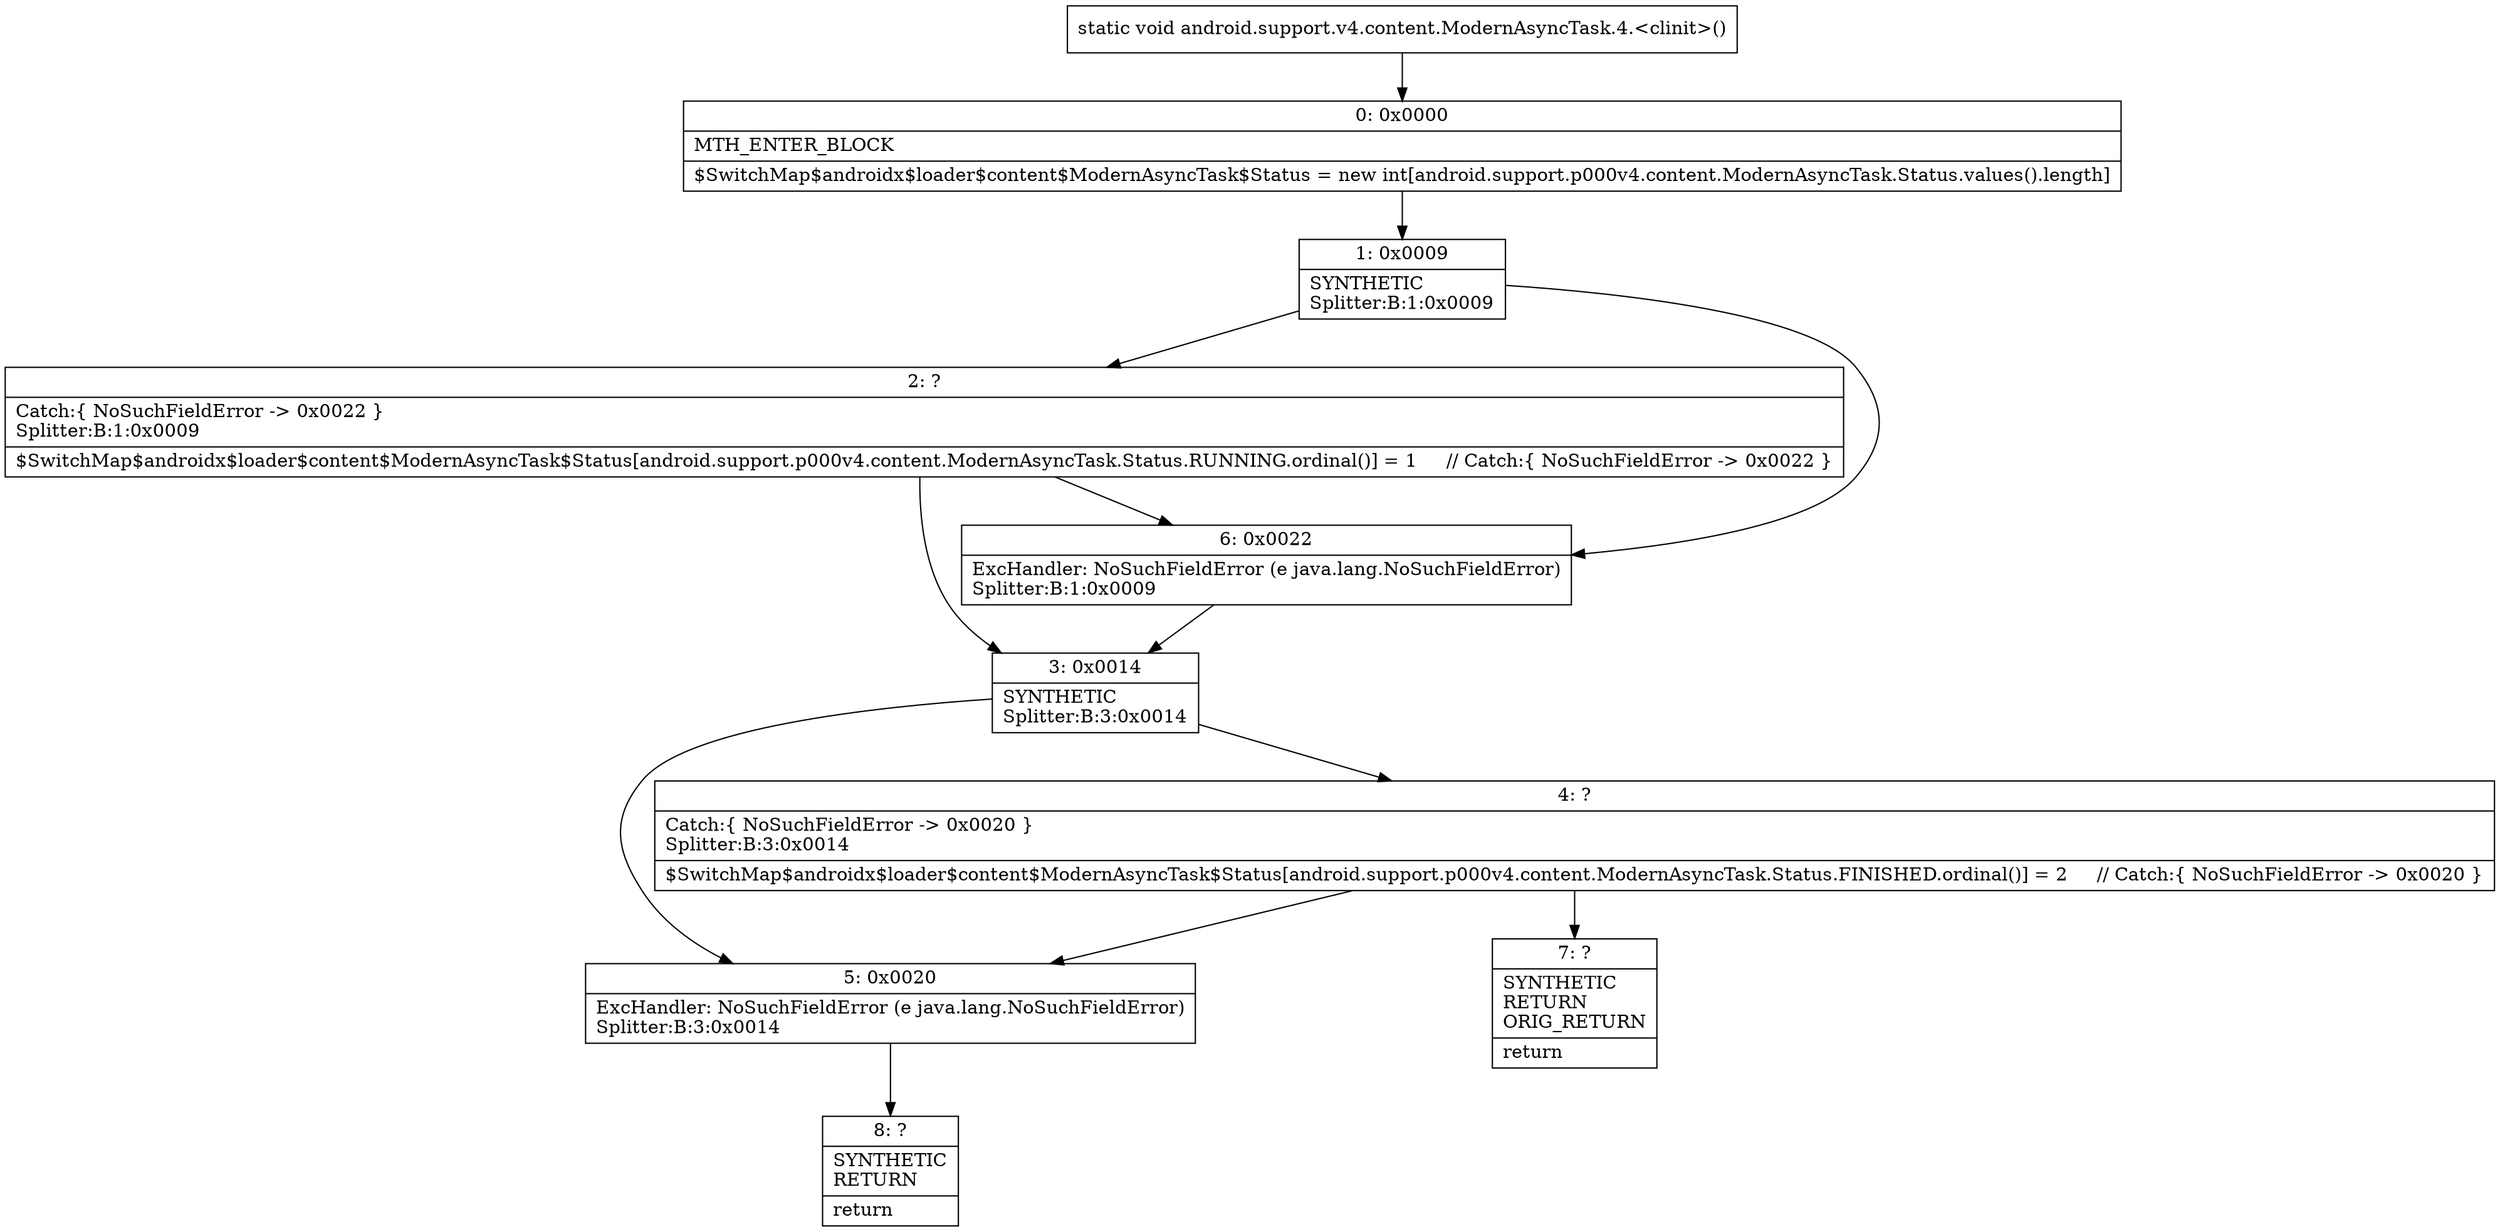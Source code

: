 digraph "CFG forandroid.support.v4.content.ModernAsyncTask.4.\<clinit\>()V" {
Node_0 [shape=record,label="{0\:\ 0x0000|MTH_ENTER_BLOCK\l|$SwitchMap$androidx$loader$content$ModernAsyncTask$Status = new int[android.support.p000v4.content.ModernAsyncTask.Status.values().length]\l}"];
Node_1 [shape=record,label="{1\:\ 0x0009|SYNTHETIC\lSplitter:B:1:0x0009\l}"];
Node_2 [shape=record,label="{2\:\ ?|Catch:\{ NoSuchFieldError \-\> 0x0022 \}\lSplitter:B:1:0x0009\l|$SwitchMap$androidx$loader$content$ModernAsyncTask$Status[android.support.p000v4.content.ModernAsyncTask.Status.RUNNING.ordinal()] = 1     \/\/ Catch:\{ NoSuchFieldError \-\> 0x0022 \}\l}"];
Node_3 [shape=record,label="{3\:\ 0x0014|SYNTHETIC\lSplitter:B:3:0x0014\l}"];
Node_4 [shape=record,label="{4\:\ ?|Catch:\{ NoSuchFieldError \-\> 0x0020 \}\lSplitter:B:3:0x0014\l|$SwitchMap$androidx$loader$content$ModernAsyncTask$Status[android.support.p000v4.content.ModernAsyncTask.Status.FINISHED.ordinal()] = 2     \/\/ Catch:\{ NoSuchFieldError \-\> 0x0020 \}\l}"];
Node_5 [shape=record,label="{5\:\ 0x0020|ExcHandler: NoSuchFieldError (e java.lang.NoSuchFieldError)\lSplitter:B:3:0x0014\l}"];
Node_6 [shape=record,label="{6\:\ 0x0022|ExcHandler: NoSuchFieldError (e java.lang.NoSuchFieldError)\lSplitter:B:1:0x0009\l}"];
Node_7 [shape=record,label="{7\:\ ?|SYNTHETIC\lRETURN\lORIG_RETURN\l|return\l}"];
Node_8 [shape=record,label="{8\:\ ?|SYNTHETIC\lRETURN\l|return\l}"];
MethodNode[shape=record,label="{static void android.support.v4.content.ModernAsyncTask.4.\<clinit\>() }"];
MethodNode -> Node_0;
Node_0 -> Node_1;
Node_1 -> Node_2;
Node_1 -> Node_6;
Node_2 -> Node_3;
Node_2 -> Node_6;
Node_3 -> Node_4;
Node_3 -> Node_5;
Node_4 -> Node_5;
Node_4 -> Node_7;
Node_5 -> Node_8;
Node_6 -> Node_3;
}


